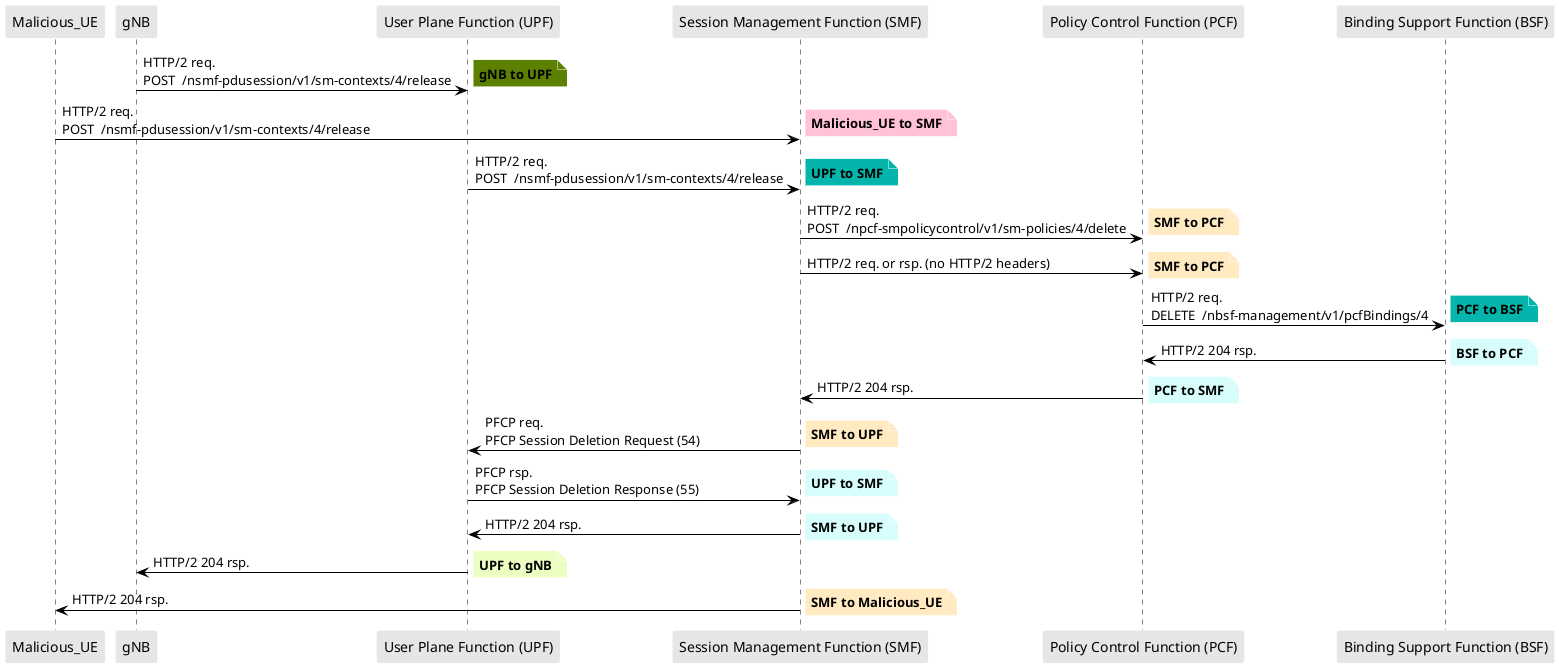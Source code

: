 @startuml
skinparam shadowing false
skinparam NoteBorderColor white
skinparam sequence {
    ArrowColor black
    LifeLineBorderColor black
    LifeLineBackgroundColor black
    ParticipantBorderColor white
    ParticipantBackgroundColor #e6e6e6
}
participant "Malicious_UE"
participant "gNB"
participant "User Plane Function (UPF)"
participant "Session Management Function (SMF)"
participant "Policy Control Function (PCF)"
participant "Binding Support Function (BSF)"


"gNB" -> "User Plane Function (UPF)": HTTP/2 req.\nPOST  /nsmf-pdusession/v1/sm-contexts/4/release

note right #5C8001
**gNB to UPF**
end note

"Malicious_UE" -> "Session Management Function (SMF)": HTTP/2 req.\nPOST  /nsmf-pdusession/v1/sm-contexts/4/release

note right #FFC2D9
**Malicious_UE to SMF**
end note

"User Plane Function (UPF)" -> "Session Management Function (SMF)": HTTP/2 req.\nPOST  /nsmf-pdusession/v1/sm-contexts/4/release

note right #03B5AA
**UPF to SMF**
end note
"Session Management Function (SMF)" -> "Policy Control Function (PCF)": HTTP/2 req.\nPOST  /npcf-smpolicycontrol/v1/sm-policies/4/delete

note right #FFEAC2
**SMF to PCF**
end note

"Session Management Function (SMF)" -> "Policy Control Function (PCF)": HTTP/2 req. or rsp. (no HTTP/2 headers)

note right #FFEAC2
**SMF to PCF**
end note

"Policy Control Function (PCF)" -> "Binding Support Function (BSF)": HTTP/2 req.\nDELETE  /nbsf-management/v1/pcfBindings/4

note right #03B5AA
**PCF to BSF**
end note

"Binding Support Function (BSF)" -> "Policy Control Function (PCF)": HTTP/2 204 rsp.

note right #D7FEFC
**BSF to PCF**
end note

"Policy Control Function (PCF)" -> "Session Management Function (SMF)": HTTP/2 204 rsp.

note right #D7FEFC
**PCF to SMF**
end note


"Session Management Function (SMF)" -> "User Plane Function (UPF)": PFCP req.\nPFCP Session Deletion Request (54)

note right #FFEAC2
**SMF to UPF**
end note

"User Plane Function (UPF)" -> "Session Management Function (SMF)": PFCP rsp.\nPFCP Session Deletion Response (55)

note right #D7FEFC
**UPF to SMF**
end note


"Session Management Function (SMF)" -> "User Plane Function (UPF)": HTTP/2 204 rsp.

note right #D7FEFC
**SMF to UPF**
end note

"User Plane Function (UPF)" -> "gNB": HTTP/2 204 rsp.

note right #EDFEC2
**UPF to gNB**
end note

"Session Management Function (SMF)" -> "Malicious_UE": HTTP/2 204 rsp.

note right #FFEAC2
**SMF to Malicious_UE**
end note

@enduml
